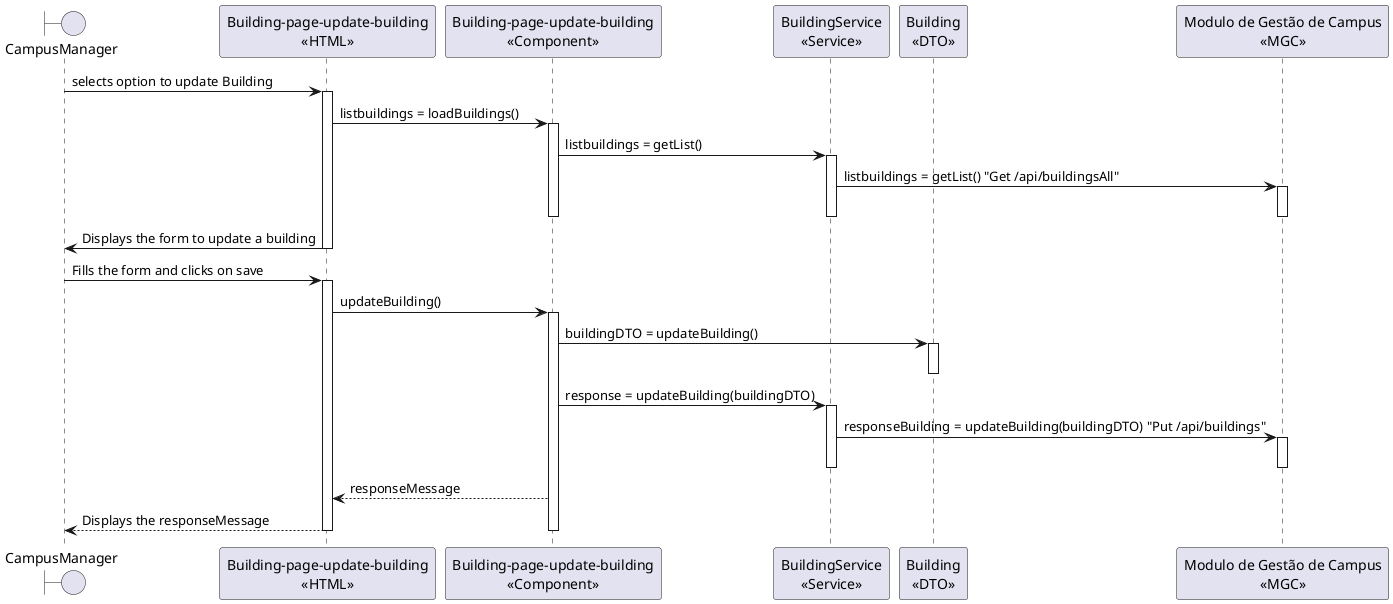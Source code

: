 @startuml Update Building
boundary "CampusManager" as x 
participant "Building-page-update-building\n<<HTML>>" as HTML
participant "Building-page-update-building\n<<Component>>" as Component 
participant "BuildingService\n<<Service>>" as Service 
participant "Building\n<<DTO>>" as DTO 
participant "Modulo de Gestão de Campus\n<<MGC>>" as MGC 

x -> HTML: selects option to update Building
activate HTML
HTML -> Component: listbuildings = loadBuildings()
activate Component

Component -> Service: listbuildings = getList()
activate Service
Service -> MGC: listbuildings = getList() "Get /api/buildingsAll"
activate MGC
deactivate MGC
deactivate Service
deactivate Component


x <- HTML: Displays the form to update a building
deactivate HTML
x -> HTML: Fills the form and clicks on save
activate HTML
HTML -> Component: updateBuilding()
activate Component
Component -> DTO: buildingDTO = updateBuilding()
activate DTO
deactivate DTO
Component -> Service: response = updateBuilding(buildingDTO)
activate Service
Service -> MGC: responseBuilding = updateBuilding(buildingDTO) "Put /api/buildings"
activate MGC
deactivate MGC
deactivate Service

Component --> HTML: responseMessage
HTML --> x: Displays the responseMessage
deactivate Component

deactivate HTML
@enduml